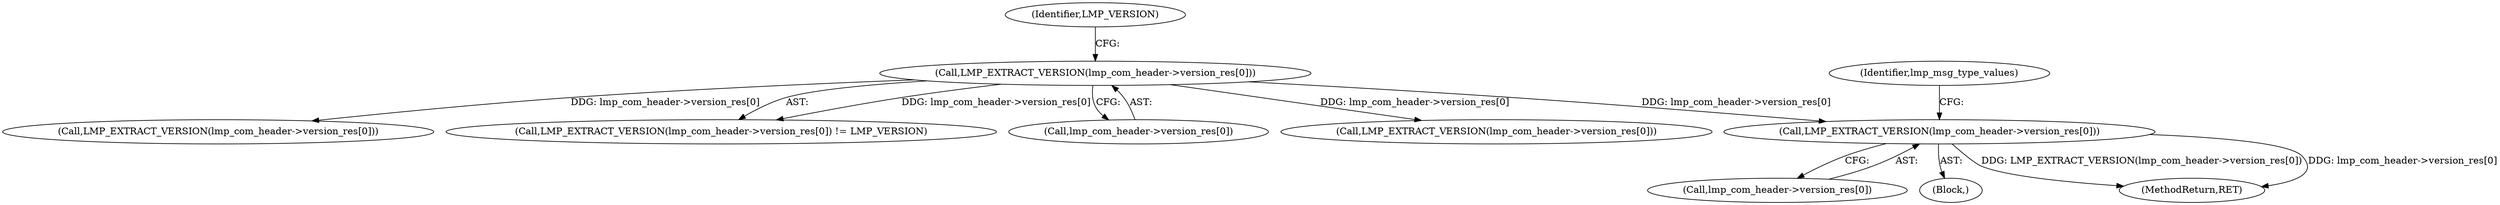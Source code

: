 digraph "0_tcpdump_a25211918f2e790c67d859d20ccf8dbb81da1598@array" {
"1000173" [label="(Call,LMP_EXTRACT_VERSION(lmp_com_header->version_res[0]))"];
"1000140" [label="(Call,LMP_EXTRACT_VERSION(lmp_com_header->version_res[0]))"];
"1000153" [label="(Call,LMP_EXTRACT_VERSION(lmp_com_header->version_res[0]))"];
"1000173" [label="(Call,LMP_EXTRACT_VERSION(lmp_com_header->version_res[0]))"];
"1000174" [label="(Call,lmp_com_header->version_res[0])"];
"1000172" [label="(Block,)"];
"1000146" [label="(Identifier,LMP_VERSION)"];
"1000140" [label="(Call,LMP_EXTRACT_VERSION(lmp_com_header->version_res[0]))"];
"1000181" [label="(Identifier,lmp_msg_type_values)"];
"1000139" [label="(Call,LMP_EXTRACT_VERSION(lmp_com_header->version_res[0]) != LMP_VERSION)"];
"1000141" [label="(Call,lmp_com_header->version_res[0])"];
"1001913" [label="(MethodReturn,RET)"];
"1000200" [label="(Call,LMP_EXTRACT_VERSION(lmp_com_header->version_res[0]))"];
"1000173" -> "1000172"  [label="AST: "];
"1000173" -> "1000174"  [label="CFG: "];
"1000174" -> "1000173"  [label="AST: "];
"1000181" -> "1000173"  [label="CFG: "];
"1000173" -> "1001913"  [label="DDG: LMP_EXTRACT_VERSION(lmp_com_header->version_res[0])"];
"1000173" -> "1001913"  [label="DDG: lmp_com_header->version_res[0]"];
"1000140" -> "1000173"  [label="DDG: lmp_com_header->version_res[0]"];
"1000140" -> "1000139"  [label="AST: "];
"1000140" -> "1000141"  [label="CFG: "];
"1000141" -> "1000140"  [label="AST: "];
"1000146" -> "1000140"  [label="CFG: "];
"1000140" -> "1000139"  [label="DDG: lmp_com_header->version_res[0]"];
"1000140" -> "1000153"  [label="DDG: lmp_com_header->version_res[0]"];
"1000140" -> "1000200"  [label="DDG: lmp_com_header->version_res[0]"];
}
